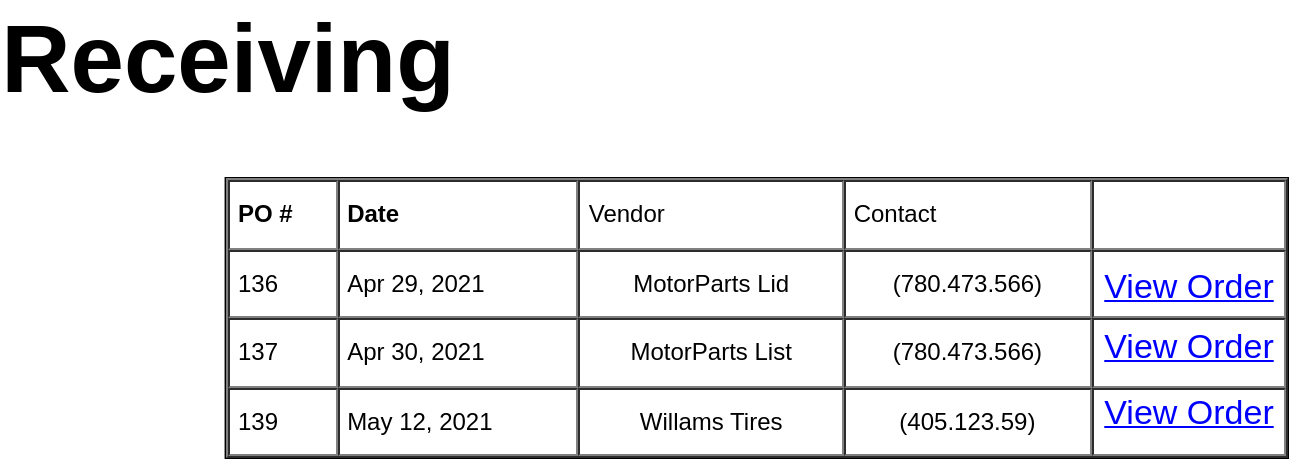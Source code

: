 <mxfile version="14.7.0" type="device"><diagram id="PiYevkb1cVEa32YTlIZ7" name="Page-1"><mxGraphModel dx="1102" dy="535" grid="1" gridSize="10" guides="1" tooltips="1" connect="1" arrows="1" fold="1" page="1" pageScale="1" pageWidth="1100" pageHeight="850" math="0" shadow="0"><root><mxCell id="0"/><mxCell id="1" parent="0"/><mxCell id="mo5rwx7vJ-f3ISJSgfBa-1" value="Receiving" style="text;html=1;strokeColor=none;fillColor=none;align=center;verticalAlign=middle;whiteSpace=wrap;rounded=0;fontSize=48;fontStyle=1" parent="1" vertex="1"><mxGeometry x="150" y="50" width="40" height="20" as="geometry"/></mxCell><mxCell id="mo5rwx7vJ-f3ISJSgfBa-21" value="&lt;table cellpadding=&quot;4&quot; cellspacing=&quot;0&quot; border=&quot;1&quot; style=&quot;font-size: 1em ; width: 100% ; height: 100%&quot;&gt;&lt;tbody&gt;&lt;tr&gt;&lt;th&gt;PO #&lt;/th&gt;&lt;th&gt;Date&lt;/th&gt;&lt;td&gt;Vendor&lt;/td&gt;&lt;td&gt;Contact&lt;/td&gt;&lt;td&gt;&amp;nbsp; &amp;nbsp; &amp;nbsp; &amp;nbsp; &amp;nbsp; &amp;nbsp; &amp;nbsp; &amp;nbsp; &amp;nbsp;&lt;/td&gt;&lt;/tr&gt;&lt;tr&gt;&lt;td&gt;136&lt;/td&gt;&lt;td&gt;Apr 29, 2021&lt;/td&gt;&lt;td style=&quot;text-align: center&quot;&gt;MotorParts Lid&lt;/td&gt;&lt;td style=&quot;text-align: center&quot;&gt;(780.473.566)&lt;/td&gt;&lt;td&gt;&lt;br&gt;&lt;/td&gt;&lt;/tr&gt;&lt;tr&gt;&lt;td&gt;137&lt;/td&gt;&lt;td&gt;Apr 30, 2021&lt;/td&gt;&lt;td style=&quot;text-align: center&quot;&gt;MotorParts List&lt;/td&gt;&lt;td style=&quot;text-align: center&quot;&gt;(780.473.566)&lt;/td&gt;&lt;td&gt;&lt;br&gt;&lt;/td&gt;&lt;/tr&gt;&lt;tr&gt;&lt;td&gt;139&lt;/td&gt;&lt;td&gt;May 12, 2021&lt;/td&gt;&lt;td style=&quot;text-align: center&quot;&gt;Willams Tires&lt;/td&gt;&lt;td style=&quot;text-align: center&quot;&gt;(405.123.59)&lt;/td&gt;&lt;td&gt;&lt;br&gt;&lt;/td&gt;&lt;/tr&gt;&lt;/tbody&gt;&lt;/table&gt; " style="verticalAlign=top;align=left;overflow=fill;fontSize=12;fontFamily=Helvetica;html=1;fillColor=none;" parent="1" vertex="1"><mxGeometry x="168.79" y="120" width="531.21" height="140" as="geometry"/></mxCell><mxCell id="Zn4dlKWBpV35fODmb9Sr-2" value="View Order" style="shape=rectangle;strokeColor=none;fillColor=none;linkText=;fontSize=17;fontColor=#0000ff;fontStyle=4;html=1;align=center;" parent="1" vertex="1"><mxGeometry x="595" y="160" width="110" height="30" as="geometry"/></mxCell><mxCell id="Zn4dlKWBpV35fODmb9Sr-3" value="View Order" style="shape=rectangle;strokeColor=none;fillColor=none;linkText=;fontSize=17;fontColor=#0000ff;fontStyle=4;html=1;align=center;" parent="1" vertex="1"><mxGeometry x="595" y="190" width="110" height="30" as="geometry"/></mxCell><mxCell id="Zn4dlKWBpV35fODmb9Sr-4" value="View Order" style="shape=rectangle;strokeColor=none;fillColor=none;linkText=;fontSize=17;fontColor=#0000ff;fontStyle=4;html=1;align=center;" parent="1" vertex="1"><mxGeometry x="595" y="223" width="110" height="30" as="geometry"/></mxCell></root></mxGraphModel></diagram></mxfile>